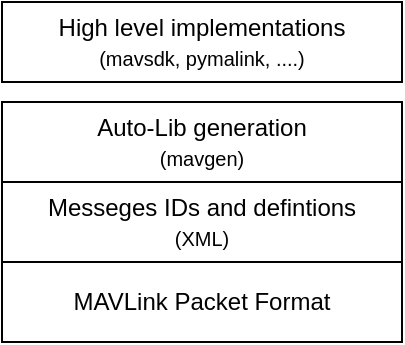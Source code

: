 <mxfile version="27.0.9">
  <diagram name="Page-1" id="6k3d2F5rb6RmoAqbTHOL">
    <mxGraphModel dx="484" dy="345" grid="1" gridSize="10" guides="1" tooltips="1" connect="1" arrows="1" fold="1" page="1" pageScale="1" pageWidth="3300" pageHeight="2339" math="0" shadow="0">
      <root>
        <mxCell id="0" />
        <mxCell id="1" parent="0" />
        <mxCell id="BUOKrMml_NW1kDoO8oSc-1" value="MAVLink Packet Format" style="rounded=0;whiteSpace=wrap;html=1;" vertex="1" parent="1">
          <mxGeometry x="560" y="440" width="200" height="40" as="geometry" />
        </mxCell>
        <mxCell id="BUOKrMml_NW1kDoO8oSc-2" value="Messeges IDs and defintions&lt;div&gt;&lt;font style=&quot;font-size: 10px;&quot;&gt;(XML)&lt;/font&gt;&lt;/div&gt;" style="rounded=0;whiteSpace=wrap;html=1;" vertex="1" parent="1">
          <mxGeometry x="560" y="400" width="200" height="40" as="geometry" />
        </mxCell>
        <mxCell id="BUOKrMml_NW1kDoO8oSc-3" value="&lt;div&gt;Auto-Lib generation&lt;/div&gt;&lt;font style=&quot;font-size: 10px;&quot;&gt;(mavgen)&lt;/font&gt;" style="rounded=0;whiteSpace=wrap;html=1;" vertex="1" parent="1">
          <mxGeometry x="560" y="360" width="200" height="40" as="geometry" />
        </mxCell>
        <mxCell id="BUOKrMml_NW1kDoO8oSc-4" value="High level implementations&lt;div&gt;&lt;font style=&quot;font-size: 10px;&quot;&gt;(mavsdk, pymalink, ....)&lt;/font&gt;&lt;/div&gt;" style="rounded=0;whiteSpace=wrap;html=1;" vertex="1" parent="1">
          <mxGeometry x="560" y="310" width="200" height="40" as="geometry" />
        </mxCell>
      </root>
    </mxGraphModel>
  </diagram>
</mxfile>
